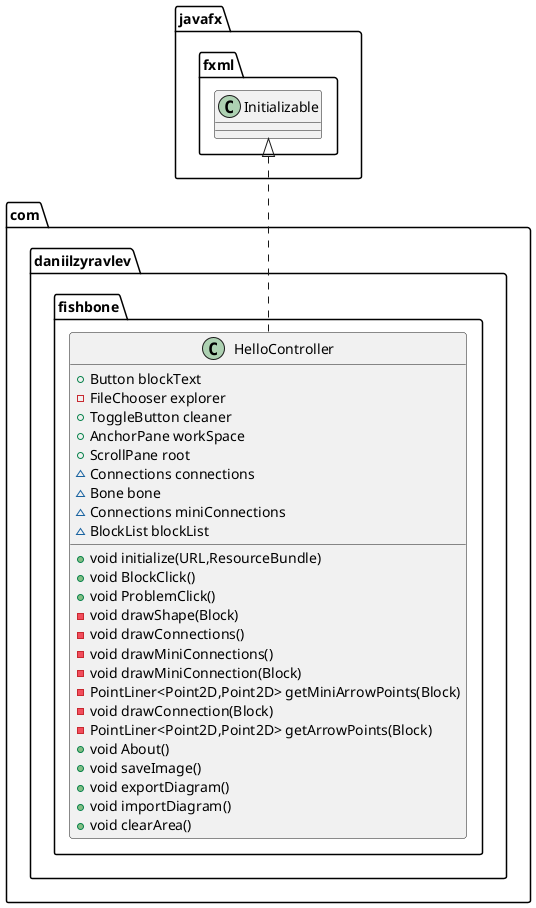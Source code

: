 @startuml
class com.daniilzyravlev.fishbone.HelloController {
+ Button blockText
- FileChooser explorer
+ ToggleButton cleaner
+ AnchorPane workSpace
+ ScrollPane root
~ Connections connections
~ Bone bone
~ Connections miniConnections
~ BlockList blockList
+ void initialize(URL,ResourceBundle)
+ void BlockClick()
+ void ProblemClick()
- void drawShape(Block)
- void drawConnections()
- void drawMiniConnections()
- void drawMiniConnection(Block)
- PointLiner<Point2D,Point2D> getMiniArrowPoints(Block)
- void drawConnection(Block)
- PointLiner<Point2D,Point2D> getArrowPoints(Block)
+ void About()
+ void saveImage()
+ void exportDiagram()
+ void importDiagram()
+ void clearArea()
}


javafx.fxml.Initializable <|.. com.daniilzyravlev.fishbone.HelloController
@enduml